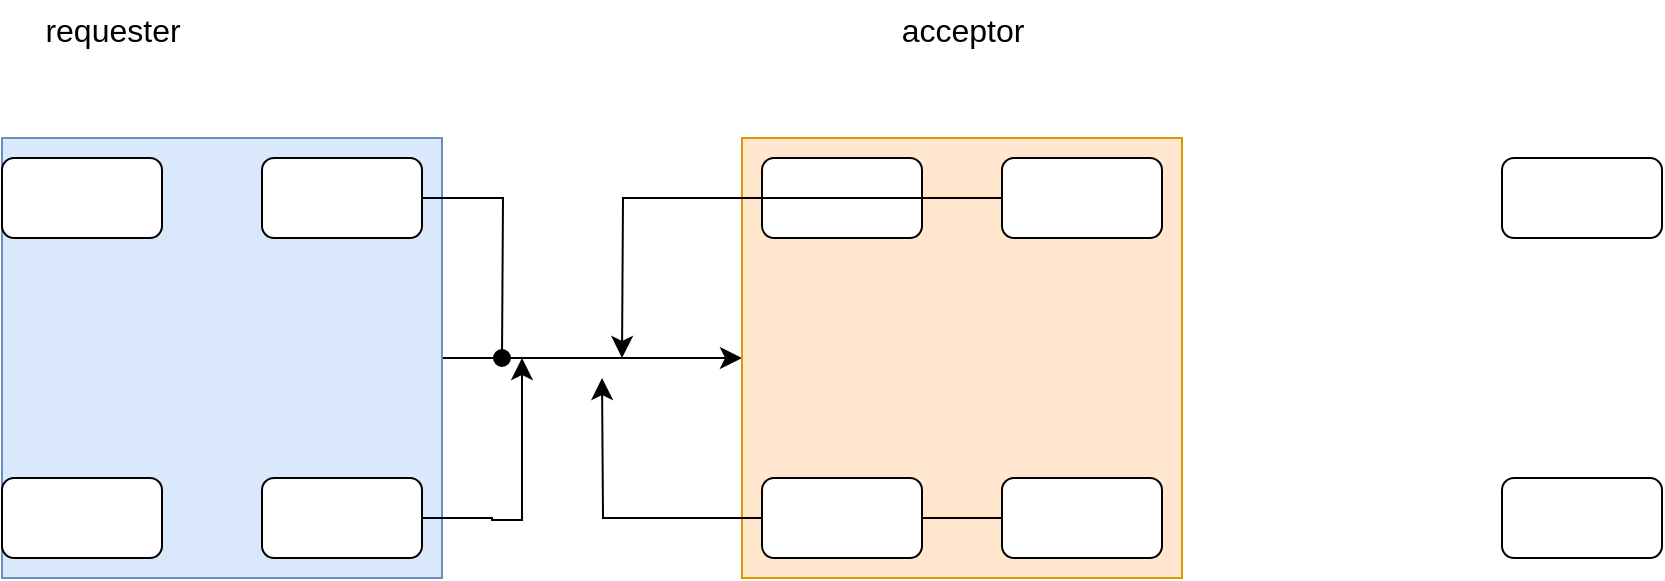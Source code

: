 <mxfile version="26.0.6">
  <diagram name="Page-1" id="-ifrvvk1pwPWRhJAZHFU">
    <mxGraphModel dx="1050" dy="607" grid="1" gridSize="10" guides="1" tooltips="1" connect="1" arrows="1" fold="1" page="1" pageScale="1" pageWidth="850" pageHeight="1100" math="0" shadow="0">
      <root>
        <mxCell id="0" />
        <mxCell id="1" parent="0" />
        <mxCell id="-o1kH2gl1v3hl5cfwODb-12" style="edgeStyle=none;curved=1;rounded=0;orthogonalLoop=1;jettySize=auto;html=1;entryX=0;entryY=0.5;entryDx=0;entryDy=0;fontSize=12;startSize=8;endSize=8;" edge="1" parent="1" source="abt7_rRQyc1RMrzQzeSY-1" target="-o1kH2gl1v3hl5cfwODb-1">
          <mxGeometry relative="1" as="geometry" />
        </mxCell>
        <mxCell id="abt7_rRQyc1RMrzQzeSY-1" value="" style="whiteSpace=wrap;html=1;aspect=fixed;fillColor=#dae8fc;strokeColor=#6c8ebf;" parent="1" vertex="1">
          <mxGeometry x="80" y="120" width="220" height="220" as="geometry" />
        </mxCell>
        <mxCell id="abt7_rRQyc1RMrzQzeSY-18" value="requester" style="text;html=1;align=center;verticalAlign=middle;resizable=0;points=[];autosize=1;strokeColor=none;fillColor=none;fontSize=16;" parent="1" vertex="1">
          <mxGeometry x="90" y="51" width="90" height="30" as="geometry" />
        </mxCell>
        <mxCell id="abt7_rRQyc1RMrzQzeSY-19" value="acceptor" style="text;html=1;align=center;verticalAlign=middle;resizable=0;points=[];autosize=1;strokeColor=none;fillColor=none;fontSize=16;" parent="1" vertex="1">
          <mxGeometry x="520" y="51" width="80" height="30" as="geometry" />
        </mxCell>
        <mxCell id="-o1kH2gl1v3hl5cfwODb-1" value="" style="whiteSpace=wrap;html=1;aspect=fixed;fillColor=#ffe6cc;strokeColor=#d79b00;" vertex="1" parent="1">
          <mxGeometry x="450" y="120" width="220" height="220" as="geometry" />
        </mxCell>
        <mxCell id="-o1kH2gl1v3hl5cfwODb-2" value="" style="rounded=1;whiteSpace=wrap;html=1;" vertex="1" parent="1">
          <mxGeometry x="80" y="130" width="80" height="40" as="geometry" />
        </mxCell>
        <mxCell id="-o1kH2gl1v3hl5cfwODb-3" value="" style="rounded=1;whiteSpace=wrap;html=1;" vertex="1" parent="1">
          <mxGeometry x="210" y="130" width="80" height="40" as="geometry" />
        </mxCell>
        <mxCell id="-o1kH2gl1v3hl5cfwODb-4" value="" style="rounded=1;whiteSpace=wrap;html=1;" vertex="1" parent="1">
          <mxGeometry x="80" y="290" width="80" height="40" as="geometry" />
        </mxCell>
        <mxCell id="-o1kH2gl1v3hl5cfwODb-14" style="edgeStyle=orthogonalEdgeStyle;rounded=0;orthogonalLoop=1;jettySize=auto;html=1;fontSize=12;startSize=8;endSize=8;" edge="1" parent="1" source="-o1kH2gl1v3hl5cfwODb-5">
          <mxGeometry relative="1" as="geometry">
            <mxPoint x="340" y="230" as="targetPoint" />
            <Array as="points">
              <mxPoint x="325" y="310" />
              <mxPoint x="325" y="311" />
            </Array>
          </mxGeometry>
        </mxCell>
        <mxCell id="-o1kH2gl1v3hl5cfwODb-5" value="" style="rounded=1;whiteSpace=wrap;html=1;" vertex="1" parent="1">
          <mxGeometry x="210" y="290" width="80" height="40" as="geometry" />
        </mxCell>
        <mxCell id="-o1kH2gl1v3hl5cfwODb-6" value="" style="rounded=1;whiteSpace=wrap;html=1;" vertex="1" parent="1">
          <mxGeometry x="460" y="130" width="80" height="40" as="geometry" />
        </mxCell>
        <mxCell id="-o1kH2gl1v3hl5cfwODb-7" value="" style="rounded=1;whiteSpace=wrap;html=1;" vertex="1" parent="1">
          <mxGeometry x="830" y="130" width="80" height="40" as="geometry" />
        </mxCell>
        <mxCell id="-o1kH2gl1v3hl5cfwODb-16" style="edgeStyle=orthogonalEdgeStyle;rounded=0;orthogonalLoop=1;jettySize=auto;html=1;fontSize=12;startSize=8;endSize=8;" edge="1" parent="1" source="-o1kH2gl1v3hl5cfwODb-8">
          <mxGeometry relative="1" as="geometry">
            <mxPoint x="390" y="230" as="targetPoint" />
          </mxGeometry>
        </mxCell>
        <mxCell id="-o1kH2gl1v3hl5cfwODb-8" value="" style="rounded=1;whiteSpace=wrap;html=1;" vertex="1" parent="1">
          <mxGeometry x="580" y="130" width="80" height="40" as="geometry" />
        </mxCell>
        <mxCell id="-o1kH2gl1v3hl5cfwODb-9" value="" style="rounded=1;whiteSpace=wrap;html=1;" vertex="1" parent="1">
          <mxGeometry x="830" y="290" width="80" height="40" as="geometry" />
        </mxCell>
        <mxCell id="-o1kH2gl1v3hl5cfwODb-15" style="edgeStyle=orthogonalEdgeStyle;rounded=0;orthogonalLoop=1;jettySize=auto;html=1;fontSize=12;startSize=8;endSize=8;" edge="1" parent="1" source="-o1kH2gl1v3hl5cfwODb-10">
          <mxGeometry relative="1" as="geometry">
            <mxPoint x="380" y="240" as="targetPoint" />
          </mxGeometry>
        </mxCell>
        <mxCell id="-o1kH2gl1v3hl5cfwODb-10" value="" style="rounded=1;whiteSpace=wrap;html=1;" vertex="1" parent="1">
          <mxGeometry x="580" y="290" width="80" height="40" as="geometry" />
        </mxCell>
        <mxCell id="-o1kH2gl1v3hl5cfwODb-11" value="" style="rounded=1;whiteSpace=wrap;html=1;" vertex="1" parent="1">
          <mxGeometry x="460" y="290" width="80" height="40" as="geometry" />
        </mxCell>
        <mxCell id="-o1kH2gl1v3hl5cfwODb-13" style="edgeStyle=orthogonalEdgeStyle;rounded=0;orthogonalLoop=1;jettySize=auto;html=1;fontSize=12;startSize=8;endSize=8;endArrow=oval;endFill=1;" edge="1" parent="1" source="-o1kH2gl1v3hl5cfwODb-3">
          <mxGeometry relative="1" as="geometry">
            <mxPoint x="330" y="230" as="targetPoint" />
          </mxGeometry>
        </mxCell>
      </root>
    </mxGraphModel>
  </diagram>
</mxfile>
